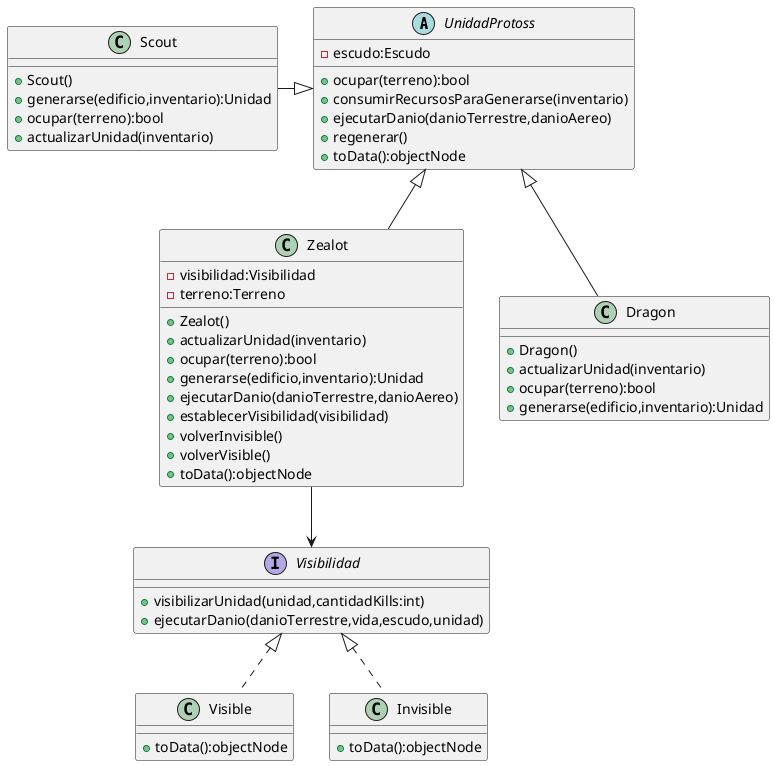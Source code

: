 @startuml
abstract UnidadProtoss{

-escudo:Escudo
+ocupar(terreno):bool
+consumirRecursosParaGenerarse(inventario)
+ejecutarDanio(danioTerrestre,danioAereo)
+regenerar()
+toData():objectNode
}

class Zealot{
-visibilidad:Visibilidad
-terreno:Terreno
+Zealot()
+actualizarUnidad(inventario)
+ocupar(terreno):bool
+generarse(edificio,inventario):Unidad
+ejecutarDanio(danioTerrestre,danioAereo)
+establecerVisibilidad(visibilidad)
+volverInvisible()
+volverVisible()
+toData():objectNode
}

class Scout{
+Scout()
+generarse(edificio,inventario):Unidad
+ocupar(terreno):bool
+actualizarUnidad(inventario)
}

class Dragon{
+Dragon()
+actualizarUnidad(inventario)
+ocupar(terreno):bool
+generarse(edificio,inventario):Unidad
}

UnidadProtoss <|-- Zealot
UnidadProtoss <|-left- Scout
UnidadProtoss <|-- Dragon
Zealot --> Visibilidad
Visibilidad <|.. Visible
Visibilidad <|.. Invisible

interface Visibilidad{
+visibilizarUnidad(unidad,cantidadKills:int)
+ejecutarDanio(danioTerrestre,vida,escudo,unidad)
}
class Visible{
+toData():objectNode

}
class Invisible{
+toData():objectNode

}
@enduml